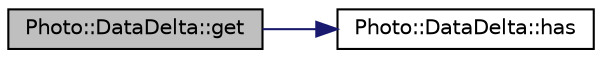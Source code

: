 digraph "Photo::DataDelta::get"
{
 // LATEX_PDF_SIZE
  edge [fontname="Helvetica",fontsize="10",labelfontname="Helvetica",labelfontsize="10"];
  node [fontname="Helvetica",fontsize="10",shape=record];
  rankdir="LR";
  Node1 [label="Photo::DataDelta::get",height=0.2,width=0.4,color="black", fillcolor="grey75", style="filled", fontcolor="black",tooltip=" "];
  Node1 -> Node2 [color="midnightblue",fontsize="10",style="solid",fontname="Helvetica"];
  Node2 [label="Photo::DataDelta::has",height=0.2,width=0.4,color="black", fillcolor="white", style="filled",URL="$class_photo_1_1_data_delta.html#a526b9c664ac0f9be3661a67ff2343401",tooltip=" "];
}
